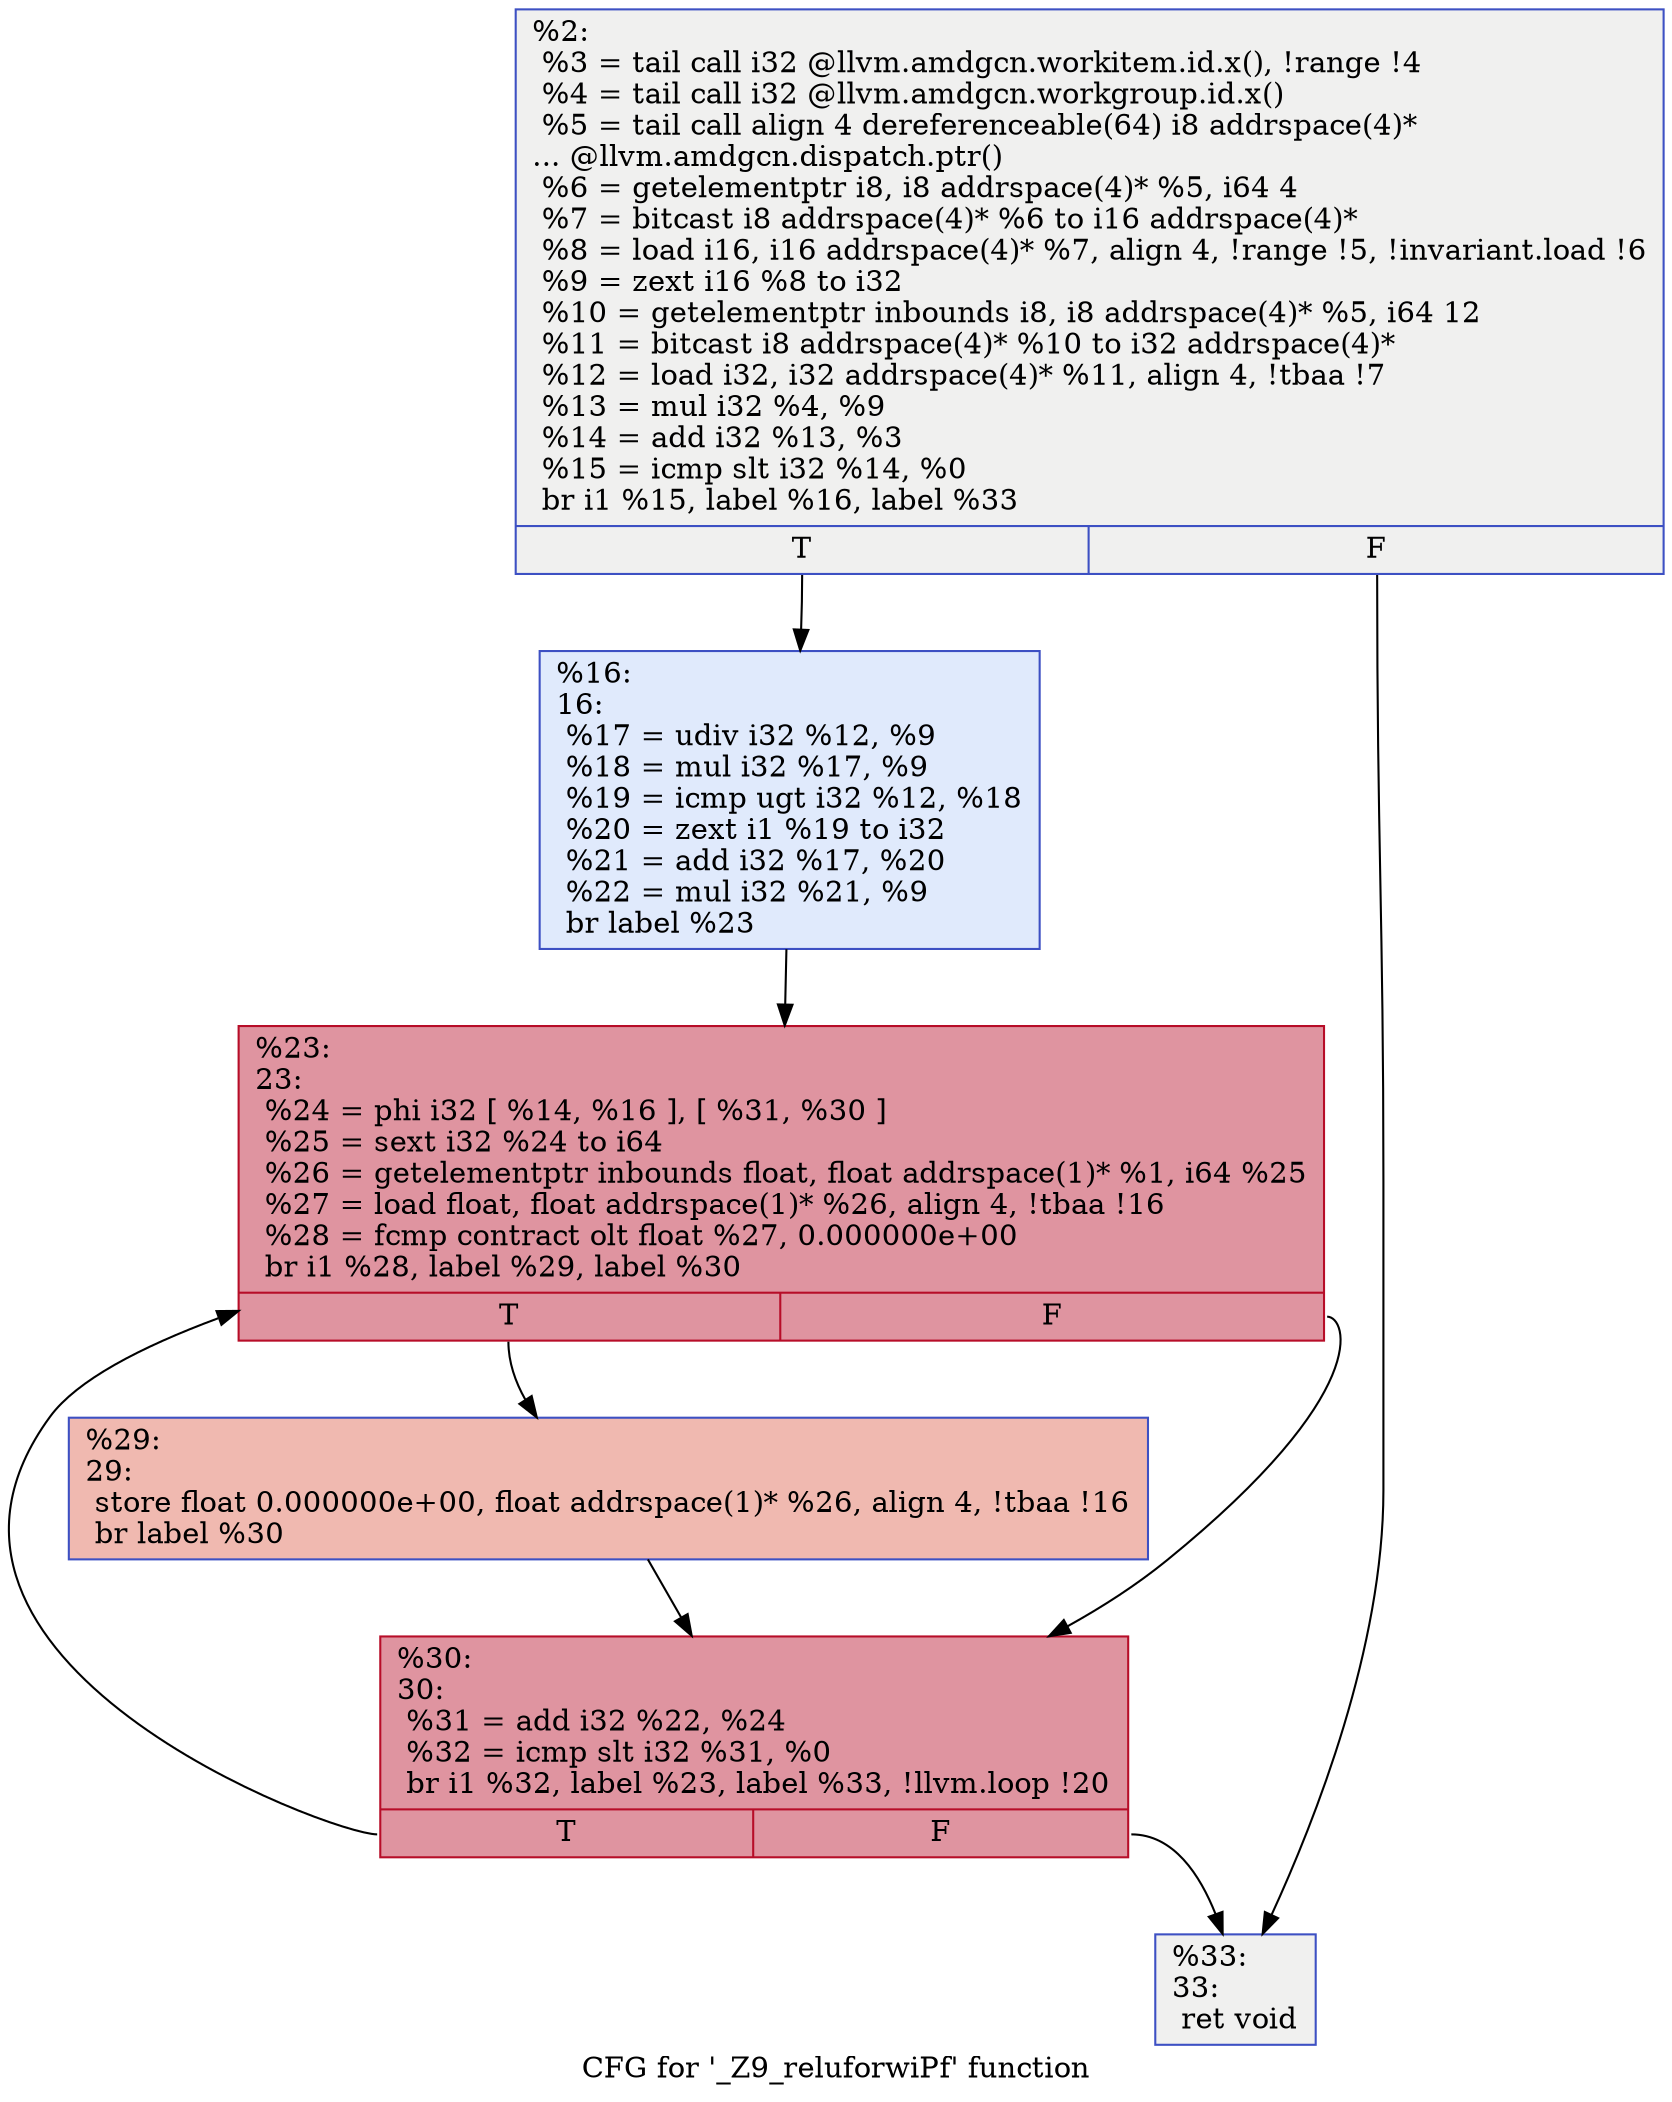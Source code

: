digraph "CFG for '_Z9_reluforwiPf' function" {
	label="CFG for '_Z9_reluforwiPf' function";

	Node0x623f3d0 [shape=record,color="#3d50c3ff", style=filled, fillcolor="#dedcdb70",label="{%2:\l  %3 = tail call i32 @llvm.amdgcn.workitem.id.x(), !range !4\l  %4 = tail call i32 @llvm.amdgcn.workgroup.id.x()\l  %5 = tail call align 4 dereferenceable(64) i8 addrspace(4)*\l... @llvm.amdgcn.dispatch.ptr()\l  %6 = getelementptr i8, i8 addrspace(4)* %5, i64 4\l  %7 = bitcast i8 addrspace(4)* %6 to i16 addrspace(4)*\l  %8 = load i16, i16 addrspace(4)* %7, align 4, !range !5, !invariant.load !6\l  %9 = zext i16 %8 to i32\l  %10 = getelementptr inbounds i8, i8 addrspace(4)* %5, i64 12\l  %11 = bitcast i8 addrspace(4)* %10 to i32 addrspace(4)*\l  %12 = load i32, i32 addrspace(4)* %11, align 4, !tbaa !7\l  %13 = mul i32 %4, %9\l  %14 = add i32 %13, %3\l  %15 = icmp slt i32 %14, %0\l  br i1 %15, label %16, label %33\l|{<s0>T|<s1>F}}"];
	Node0x623f3d0:s0 -> Node0x6240380;
	Node0x623f3d0:s1 -> Node0x6241690;
	Node0x6240380 [shape=record,color="#3d50c3ff", style=filled, fillcolor="#b9d0f970",label="{%16:\l16:                                               \l  %17 = udiv i32 %12, %9\l  %18 = mul i32 %17, %9\l  %19 = icmp ugt i32 %12, %18\l  %20 = zext i1 %19 to i32\l  %21 = add i32 %17, %20\l  %22 = mul i32 %21, %9\l  br label %23\l}"];
	Node0x6240380 -> Node0x6241b90;
	Node0x6241b90 [shape=record,color="#b70d28ff", style=filled, fillcolor="#b70d2870",label="{%23:\l23:                                               \l  %24 = phi i32 [ %14, %16 ], [ %31, %30 ]\l  %25 = sext i32 %24 to i64\l  %26 = getelementptr inbounds float, float addrspace(1)* %1, i64 %25\l  %27 = load float, float addrspace(1)* %26, align 4, !tbaa !16\l  %28 = fcmp contract olt float %27, 0.000000e+00\l  br i1 %28, label %29, label %30\l|{<s0>T|<s1>F}}"];
	Node0x6241b90:s0 -> Node0x6242b60;
	Node0x6241b90:s1 -> Node0x6241c50;
	Node0x6242b60 [shape=record,color="#3d50c3ff", style=filled, fillcolor="#de614d70",label="{%29:\l29:                                               \l  store float 0.000000e+00, float addrspace(1)* %26, align 4, !tbaa !16\l  br label %30\l}"];
	Node0x6242b60 -> Node0x6241c50;
	Node0x6241c50 [shape=record,color="#b70d28ff", style=filled, fillcolor="#b70d2870",label="{%30:\l30:                                               \l  %31 = add i32 %22, %24\l  %32 = icmp slt i32 %31, %0\l  br i1 %32, label %23, label %33, !llvm.loop !20\l|{<s0>T|<s1>F}}"];
	Node0x6241c50:s0 -> Node0x6241b90;
	Node0x6241c50:s1 -> Node0x6241690;
	Node0x6241690 [shape=record,color="#3d50c3ff", style=filled, fillcolor="#dedcdb70",label="{%33:\l33:                                               \l  ret void\l}"];
}
